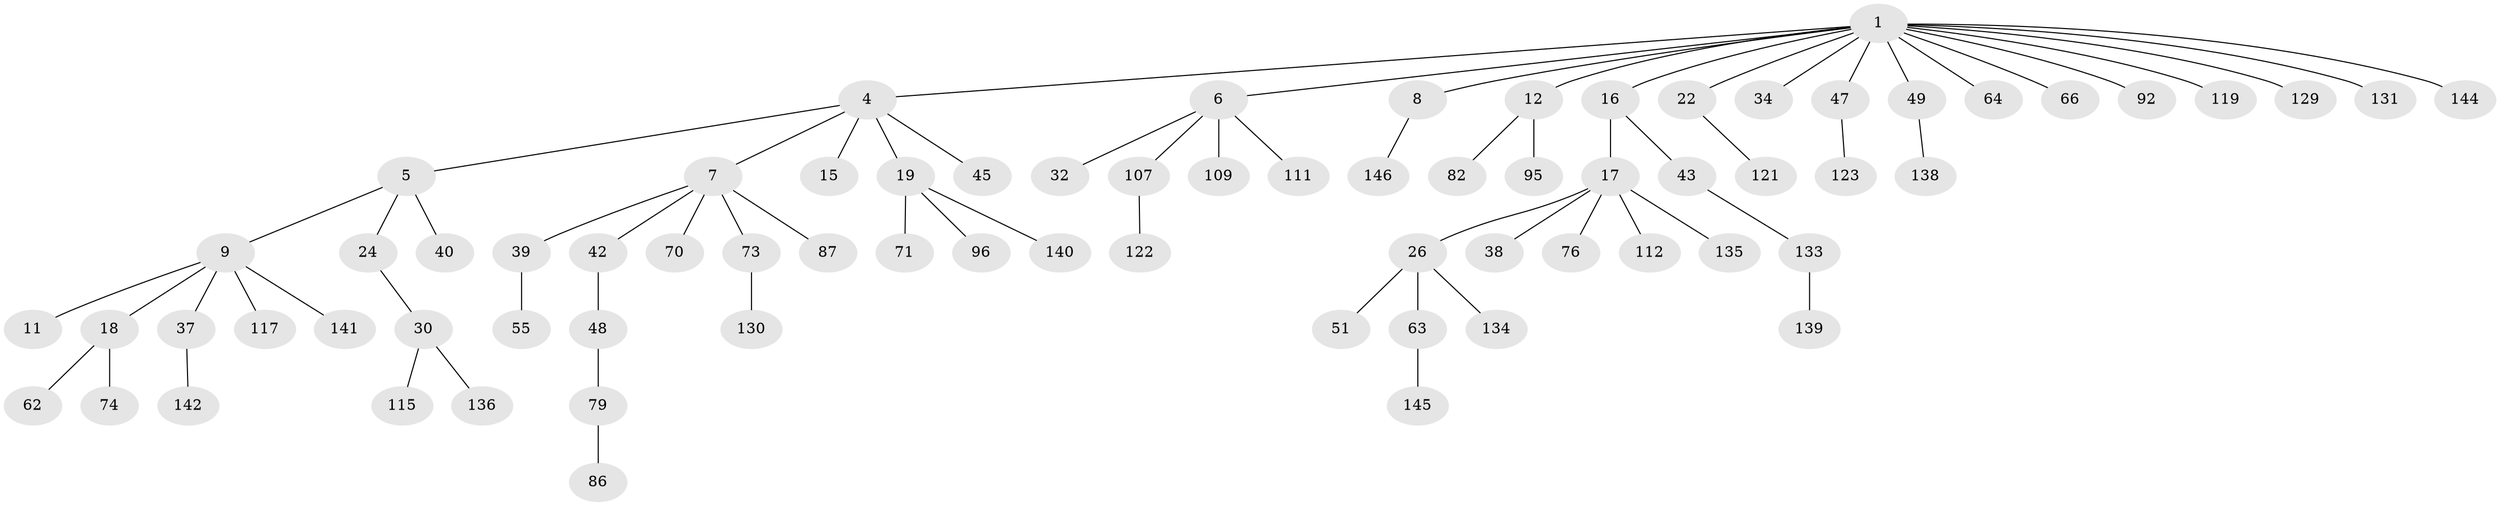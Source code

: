 // original degree distribution, {4: 0.06164383561643835, 5: 0.0273972602739726, 6: 0.02054794520547945, 3: 0.14383561643835616, 1: 0.5273972602739726, 2: 0.2054794520547945, 8: 0.0136986301369863}
// Generated by graph-tools (version 1.1) at 2025/19/03/04/25 18:19:12]
// undirected, 73 vertices, 72 edges
graph export_dot {
graph [start="1"]
  node [color=gray90,style=filled];
  1 [super="+3+10+2"];
  4;
  5;
  6 [super="+13"];
  7 [super="+35"];
  8 [super="+132"];
  9 [super="+33"];
  11;
  12 [super="+65"];
  15;
  16 [super="+28+89"];
  17 [super="+69+72+20"];
  18 [super="+58+21"];
  19 [super="+84+25+52+29+23+57"];
  22 [super="+104+59+93+77+27"];
  24;
  26 [super="+31+106"];
  30;
  32;
  34 [super="+80+53"];
  37 [super="+44"];
  38;
  39 [super="+60"];
  40;
  42 [super="+85"];
  43 [super="+120"];
  45 [super="+90"];
  47 [super="+88+100"];
  48;
  49;
  51 [super="+78"];
  55;
  62;
  63 [super="+113"];
  64;
  66;
  70;
  71;
  73;
  74 [super="+137"];
  76;
  79 [super="+94"];
  82;
  86;
  87;
  92;
  95;
  96;
  107;
  109;
  111 [super="+118"];
  112 [super="+128"];
  115 [super="+127"];
  117;
  119;
  121;
  122;
  123;
  129;
  130;
  131;
  133;
  134;
  135 [super="+143"];
  136;
  138;
  139;
  140;
  141;
  142;
  144;
  145;
  146;
  1 -- 16;
  1 -- 129;
  1 -- 4;
  1 -- 6;
  1 -- 8;
  1 -- 64;
  1 -- 66;
  1 -- 131;
  1 -- 12;
  1 -- 47;
  1 -- 49;
  1 -- 22;
  1 -- 92;
  1 -- 144;
  1 -- 34;
  1 -- 119;
  4 -- 5;
  4 -- 7;
  4 -- 15;
  4 -- 19;
  4 -- 45;
  5 -- 9;
  5 -- 24;
  5 -- 40;
  6 -- 109;
  6 -- 111;
  6 -- 32;
  6 -- 107;
  7 -- 42;
  7 -- 39;
  7 -- 87;
  7 -- 70;
  7 -- 73;
  8 -- 146;
  9 -- 11;
  9 -- 18;
  9 -- 37;
  9 -- 117;
  9 -- 141;
  12 -- 82;
  12 -- 95;
  16 -- 17;
  16 -- 43;
  17 -- 26;
  17 -- 38;
  17 -- 112;
  17 -- 135;
  17 -- 76;
  18 -- 74;
  18 -- 62;
  19 -- 140;
  19 -- 96;
  19 -- 71;
  22 -- 121;
  24 -- 30;
  26 -- 51;
  26 -- 134;
  26 -- 63;
  30 -- 115;
  30 -- 136;
  37 -- 142;
  39 -- 55;
  42 -- 48;
  43 -- 133;
  47 -- 123;
  48 -- 79;
  49 -- 138;
  63 -- 145;
  73 -- 130;
  79 -- 86;
  107 -- 122;
  133 -- 139;
}
